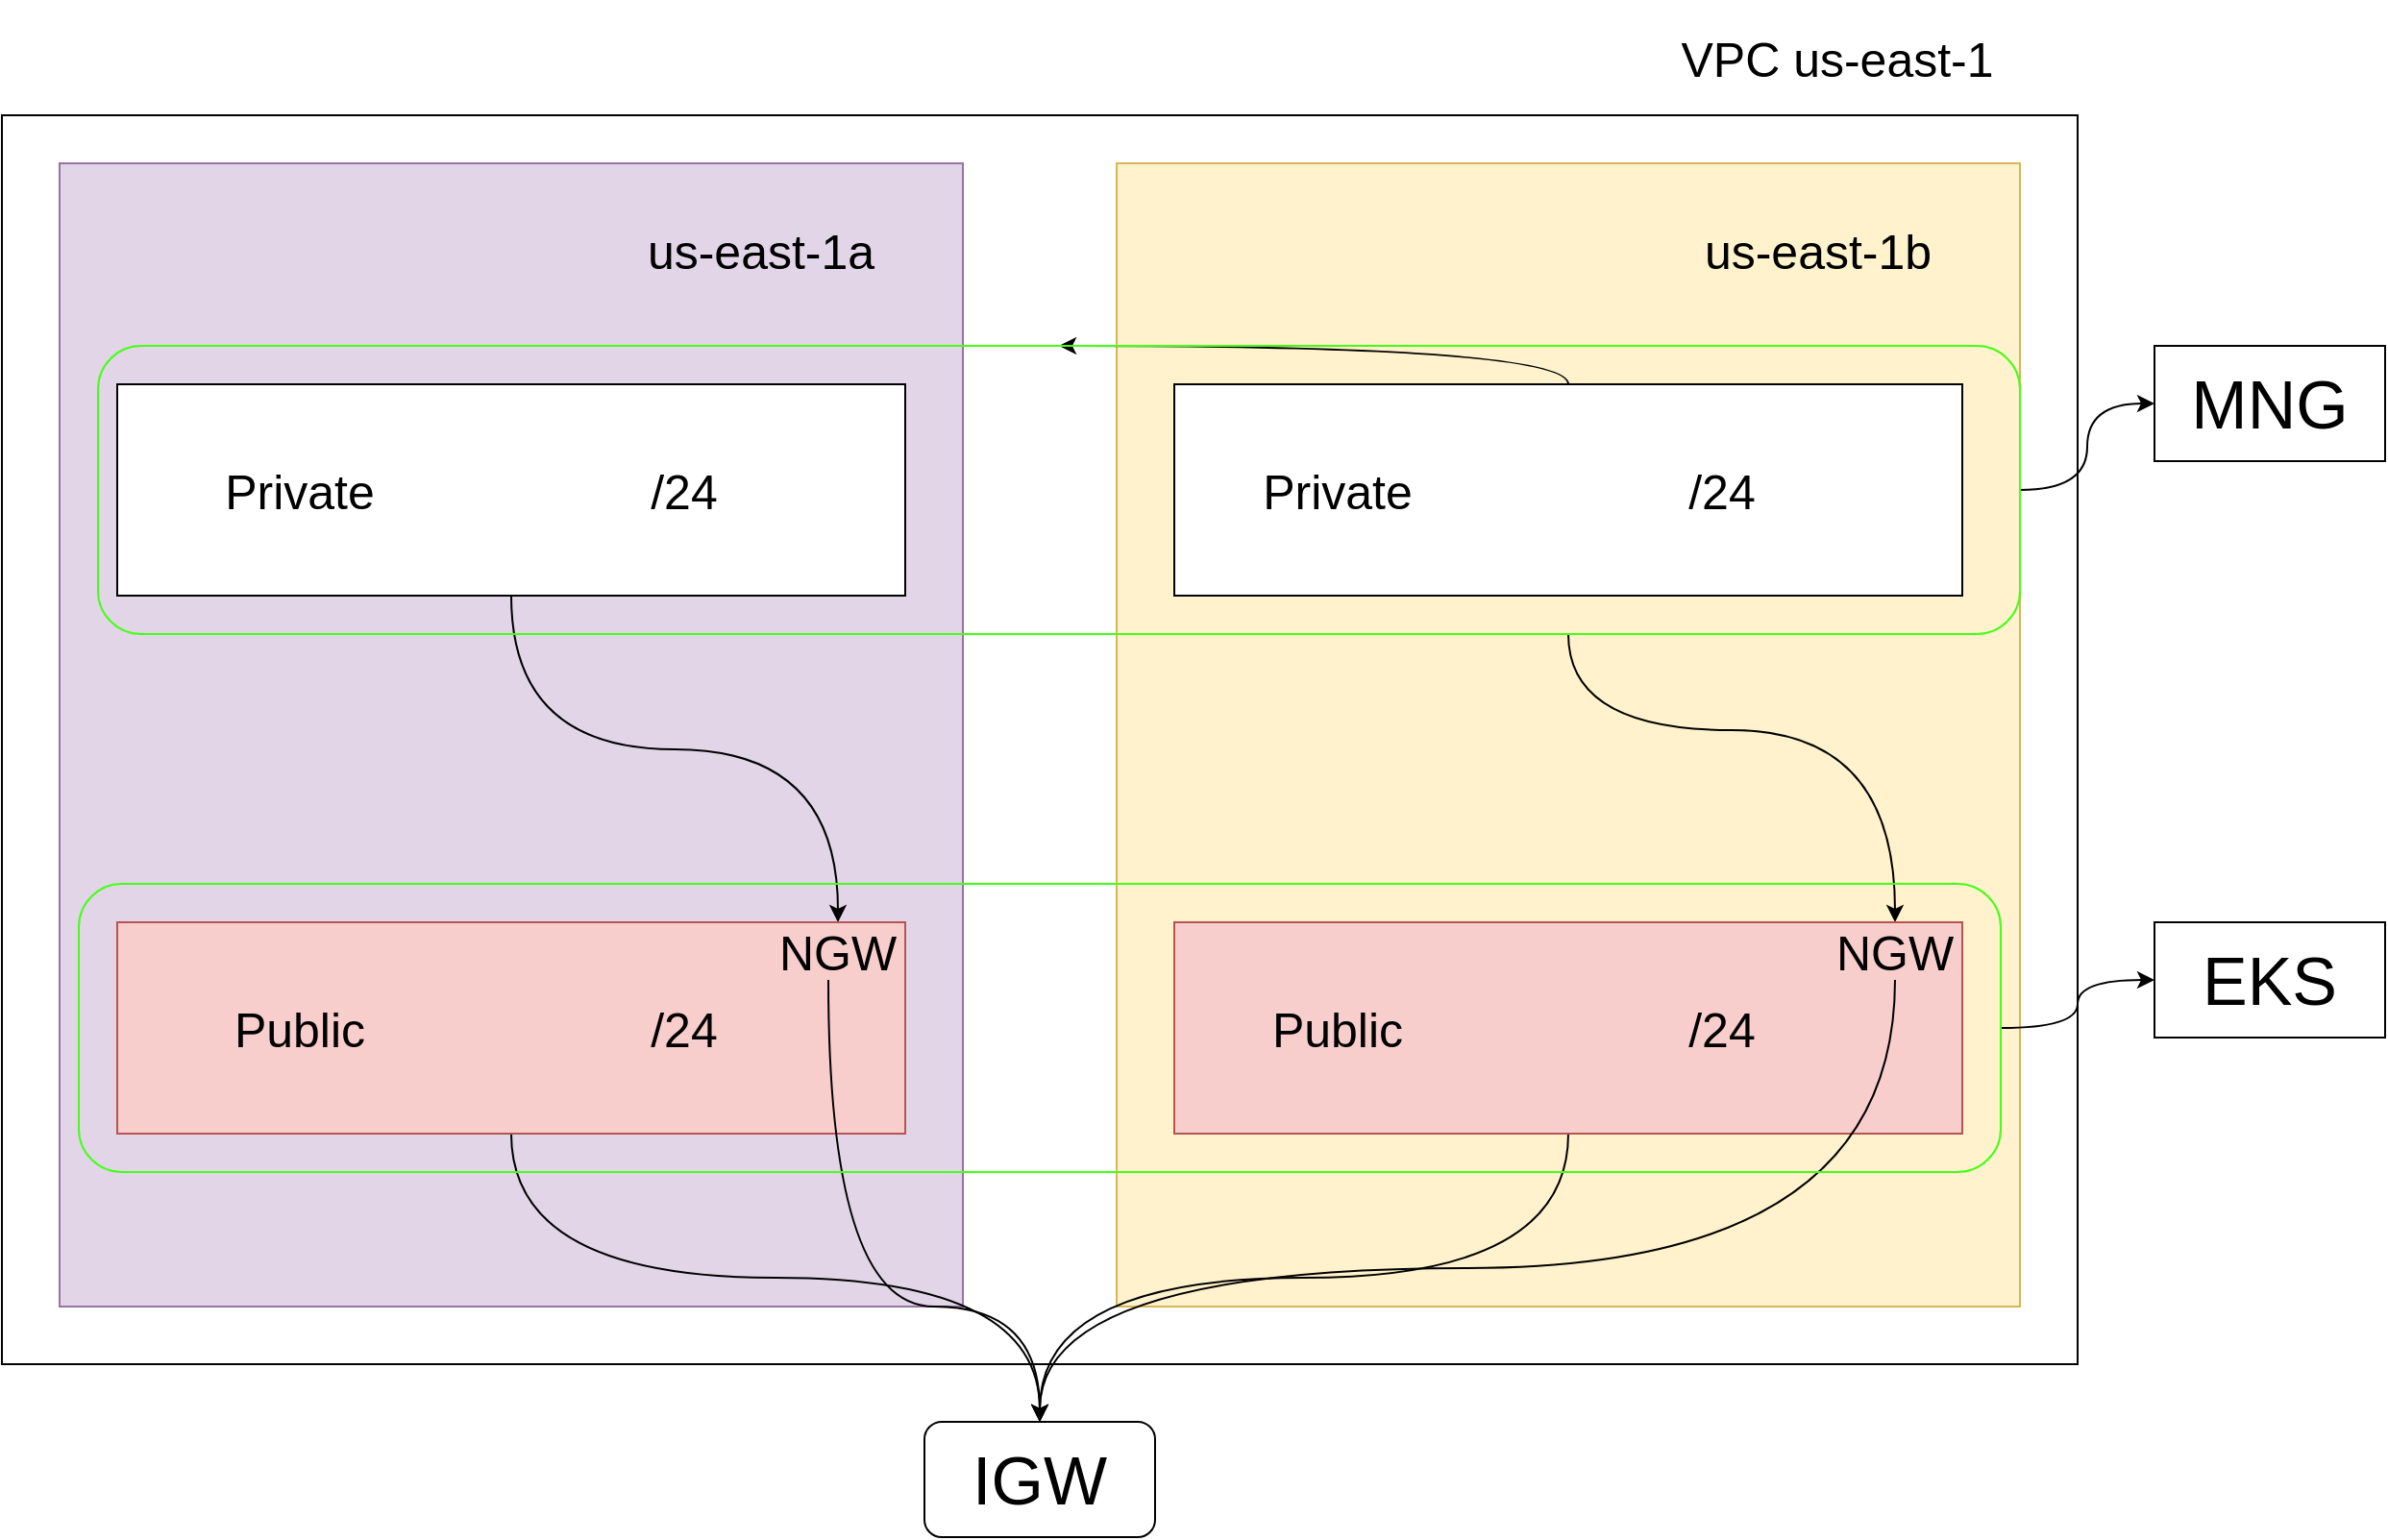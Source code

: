 <mxfile version="24.2.3" type="github">
  <diagram name="Página-1" id="DkrPr5InaJETtzTNmetu">
    <mxGraphModel dx="1687" dy="2037" grid="1" gridSize="10" guides="1" tooltips="1" connect="1" arrows="1" fold="1" page="1" pageScale="1" pageWidth="827" pageHeight="1169" math="0" shadow="0">
      <root>
        <mxCell id="0" />
        <mxCell id="1" parent="0" />
        <mxCell id="0_Ob8wM6RBk-nGS51ORE-1" value="" style="rounded=0;whiteSpace=wrap;html=1;" vertex="1" parent="1">
          <mxGeometry x="40" y="-800" width="1080" height="650" as="geometry" />
        </mxCell>
        <mxCell id="0_Ob8wM6RBk-nGS51ORE-2" value="" style="rounded=0;whiteSpace=wrap;html=1;fillColor=#e1d5e7;strokeColor=#9673a6;" vertex="1" parent="1">
          <mxGeometry x="70" y="-775" width="470" height="595" as="geometry" />
        </mxCell>
        <mxCell id="0_Ob8wM6RBk-nGS51ORE-3" value="" style="rounded=0;whiteSpace=wrap;html=1;fillColor=#fff2cc;strokeColor=#d6b656;" vertex="1" parent="1">
          <mxGeometry x="620" y="-775" width="470" height="595" as="geometry" />
        </mxCell>
        <mxCell id="0_Ob8wM6RBk-nGS51ORE-8" value="&lt;font style=&quot;font-size: 25px;&quot;&gt;us-east-1a&lt;/font&gt;" style="text;html=1;align=center;verticalAlign=middle;whiteSpace=wrap;rounded=0;" vertex="1" parent="1">
          <mxGeometry x="360" y="-760" width="150" height="60" as="geometry" />
        </mxCell>
        <mxCell id="0_Ob8wM6RBk-nGS51ORE-9" value="&lt;font style=&quot;font-size: 25px;&quot;&gt;us-east-1b&lt;/font&gt;" style="text;html=1;align=center;verticalAlign=middle;whiteSpace=wrap;rounded=0;" vertex="1" parent="1">
          <mxGeometry x="910" y="-760" width="150" height="60" as="geometry" />
        </mxCell>
        <mxCell id="0_Ob8wM6RBk-nGS51ORE-25" style="edgeStyle=orthogonalEdgeStyle;rounded=0;orthogonalLoop=1;jettySize=auto;html=1;entryX=0.5;entryY=0;entryDx=0;entryDy=0;strokeColor=default;align=center;verticalAlign=middle;fontFamily=Helvetica;fontSize=11;fontColor=default;labelBackgroundColor=default;endArrow=classic;curved=1;" edge="1" parent="1" source="0_Ob8wM6RBk-nGS51ORE-4" target="0_Ob8wM6RBk-nGS51ORE-18">
          <mxGeometry relative="1" as="geometry">
            <Array as="points">
              <mxPoint x="305" y="-470" />
              <mxPoint x="475" y="-470" />
            </Array>
          </mxGeometry>
        </mxCell>
        <mxCell id="0_Ob8wM6RBk-nGS51ORE-4" value="" style="rounded=0;whiteSpace=wrap;html=1;" vertex="1" parent="1">
          <mxGeometry x="100" y="-660" width="410" height="110" as="geometry" />
        </mxCell>
        <mxCell id="0_Ob8wM6RBk-nGS51ORE-37" style="edgeStyle=orthogonalEdgeStyle;rounded=0;orthogonalLoop=1;jettySize=auto;html=1;strokeColor=default;align=center;verticalAlign=middle;fontFamily=Helvetica;fontSize=11;fontColor=default;labelBackgroundColor=default;endArrow=classic;exitX=0.5;exitY=1;exitDx=0;exitDy=0;curved=1;entryX=0.5;entryY=0;entryDx=0;entryDy=0;" edge="1" parent="1" source="0_Ob8wM6RBk-nGS51ORE-5" target="0_Ob8wM6RBk-nGS51ORE-35">
          <mxGeometry relative="1" as="geometry">
            <mxPoint x="580" y="-150" as="targetPoint" />
          </mxGeometry>
        </mxCell>
        <mxCell id="0_Ob8wM6RBk-nGS51ORE-5" value="" style="rounded=0;whiteSpace=wrap;html=1;fillColor=#f8cecc;strokeColor=#b85450;" vertex="1" parent="1">
          <mxGeometry x="100" y="-380" width="410" height="110" as="geometry" />
        </mxCell>
        <mxCell id="0_Ob8wM6RBk-nGS51ORE-23" style="edgeStyle=orthogonalEdgeStyle;rounded=0;orthogonalLoop=1;jettySize=auto;html=1;entryX=0.5;entryY=0;entryDx=0;entryDy=0;curved=1;" edge="1" parent="1" source="0_Ob8wM6RBk-nGS51ORE-29" target="0_Ob8wM6RBk-nGS51ORE-19">
          <mxGeometry relative="1" as="geometry">
            <Array as="points">
              <mxPoint x="855" y="-480" />
              <mxPoint x="1025" y="-480" />
            </Array>
          </mxGeometry>
        </mxCell>
        <mxCell id="0_Ob8wM6RBk-nGS51ORE-6" value="" style="rounded=0;whiteSpace=wrap;html=1;" vertex="1" parent="1">
          <mxGeometry x="650" y="-660" width="410" height="110" as="geometry" />
        </mxCell>
        <mxCell id="0_Ob8wM6RBk-nGS51ORE-36" style="edgeStyle=orthogonalEdgeStyle;rounded=0;orthogonalLoop=1;jettySize=auto;html=1;strokeColor=default;align=center;verticalAlign=middle;fontFamily=Helvetica;fontSize=11;fontColor=default;labelBackgroundColor=default;endArrow=classic;exitX=0.5;exitY=1;exitDx=0;exitDy=0;curved=1;" edge="1" parent="1" source="0_Ob8wM6RBk-nGS51ORE-7" target="0_Ob8wM6RBk-nGS51ORE-35">
          <mxGeometry relative="1" as="geometry" />
        </mxCell>
        <mxCell id="0_Ob8wM6RBk-nGS51ORE-7" value="" style="rounded=0;whiteSpace=wrap;html=1;fillColor=#f8cecc;strokeColor=#b85450;" vertex="1" parent="1">
          <mxGeometry x="650" y="-380" width="410" height="110" as="geometry" />
        </mxCell>
        <mxCell id="0_Ob8wM6RBk-nGS51ORE-10" value="&lt;font style=&quot;font-size: 25px;&quot;&gt;Private&lt;/font&gt;" style="text;html=1;align=center;verticalAlign=middle;whiteSpace=wrap;rounded=0;" vertex="1" parent="1">
          <mxGeometry x="120" y="-635" width="150" height="60" as="geometry" />
        </mxCell>
        <mxCell id="0_Ob8wM6RBk-nGS51ORE-11" value="&lt;font style=&quot;font-size: 25px;&quot;&gt;Private&lt;/font&gt;" style="text;html=1;align=center;verticalAlign=middle;whiteSpace=wrap;rounded=0;" vertex="1" parent="1">
          <mxGeometry x="660" y="-635" width="150" height="60" as="geometry" />
        </mxCell>
        <mxCell id="0_Ob8wM6RBk-nGS51ORE-12" value="&lt;font style=&quot;font-size: 25px;&quot;&gt;Public&lt;/font&gt;" style="text;html=1;align=center;verticalAlign=middle;whiteSpace=wrap;rounded=0;" vertex="1" parent="1">
          <mxGeometry x="120" y="-355" width="150" height="60" as="geometry" />
        </mxCell>
        <mxCell id="0_Ob8wM6RBk-nGS51ORE-13" value="&lt;font style=&quot;font-size: 25px;&quot;&gt;Public&lt;/font&gt;" style="text;html=1;align=center;verticalAlign=middle;whiteSpace=wrap;rounded=0;" vertex="1" parent="1">
          <mxGeometry x="660" y="-355" width="150" height="60" as="geometry" />
        </mxCell>
        <mxCell id="0_Ob8wM6RBk-nGS51ORE-14" value="&lt;font style=&quot;font-size: 25px;&quot;&gt;/24&lt;/font&gt;" style="text;html=1;align=center;verticalAlign=middle;whiteSpace=wrap;rounded=0;" vertex="1" parent="1">
          <mxGeometry x="360" y="-620" width="70" height="30" as="geometry" />
        </mxCell>
        <mxCell id="0_Ob8wM6RBk-nGS51ORE-15" value="&lt;font style=&quot;font-size: 25px;&quot;&gt;/24&lt;/font&gt;" style="text;html=1;align=center;verticalAlign=middle;whiteSpace=wrap;rounded=0;" vertex="1" parent="1">
          <mxGeometry x="360" y="-340" width="70" height="30" as="geometry" />
        </mxCell>
        <mxCell id="0_Ob8wM6RBk-nGS51ORE-16" value="&lt;font style=&quot;font-size: 25px;&quot;&gt;/24&lt;/font&gt;" style="text;html=1;align=center;verticalAlign=middle;whiteSpace=wrap;rounded=0;" vertex="1" parent="1">
          <mxGeometry x="900" y="-340" width="70" height="30" as="geometry" />
        </mxCell>
        <mxCell id="0_Ob8wM6RBk-nGS51ORE-17" value="&lt;font style=&quot;font-size: 25px;&quot;&gt;/24&lt;/font&gt;" style="text;html=1;align=center;verticalAlign=middle;whiteSpace=wrap;rounded=0;" vertex="1" parent="1">
          <mxGeometry x="900" y="-620" width="70" height="30" as="geometry" />
        </mxCell>
        <mxCell id="0_Ob8wM6RBk-nGS51ORE-39" style="edgeStyle=orthogonalEdgeStyle;rounded=0;orthogonalLoop=1;jettySize=auto;html=1;strokeColor=default;align=center;verticalAlign=middle;fontFamily=Helvetica;fontSize=11;fontColor=default;labelBackgroundColor=default;endArrow=classic;curved=1;entryX=0.5;entryY=0;entryDx=0;entryDy=0;" edge="1" parent="1" source="0_Ob8wM6RBk-nGS51ORE-18" target="0_Ob8wM6RBk-nGS51ORE-35">
          <mxGeometry relative="1" as="geometry">
            <mxPoint x="580" y="-130" as="targetPoint" />
            <Array as="points">
              <mxPoint x="470" y="-180" />
              <mxPoint x="580" y="-180" />
            </Array>
          </mxGeometry>
        </mxCell>
        <mxCell id="0_Ob8wM6RBk-nGS51ORE-18" value="&lt;span style=&quot;font-size: 25px;&quot;&gt;NGW&lt;/span&gt;" style="text;html=1;align=center;verticalAlign=middle;whiteSpace=wrap;rounded=0;" vertex="1" parent="1">
          <mxGeometry x="440" y="-380" width="70" height="30" as="geometry" />
        </mxCell>
        <mxCell id="0_Ob8wM6RBk-nGS51ORE-38" style="edgeStyle=orthogonalEdgeStyle;rounded=0;orthogonalLoop=1;jettySize=auto;html=1;entryX=0.5;entryY=0;entryDx=0;entryDy=0;strokeColor=default;align=center;verticalAlign=middle;fontFamily=Helvetica;fontSize=11;fontColor=default;labelBackgroundColor=default;endArrow=classic;curved=1;" edge="1" parent="1" source="0_Ob8wM6RBk-nGS51ORE-19" target="0_Ob8wM6RBk-nGS51ORE-35">
          <mxGeometry relative="1" as="geometry">
            <Array as="points">
              <mxPoint x="1025" y="-200" />
              <mxPoint x="580" y="-200" />
            </Array>
          </mxGeometry>
        </mxCell>
        <mxCell id="0_Ob8wM6RBk-nGS51ORE-19" value="&lt;span style=&quot;font-size: 25px;&quot;&gt;NGW&lt;/span&gt;" style="text;html=1;align=center;verticalAlign=middle;whiteSpace=wrap;rounded=0;" vertex="1" parent="1">
          <mxGeometry x="990" y="-380" width="70" height="30" as="geometry" />
        </mxCell>
        <mxCell id="0_Ob8wM6RBk-nGS51ORE-28" value="&lt;font style=&quot;font-size: 35px;&quot;&gt;MNG&lt;/font&gt;" style="rounded=0;whiteSpace=wrap;html=1;fontFamily=Helvetica;fontSize=11;fontColor=default;labelBackgroundColor=default;" vertex="1" parent="1">
          <mxGeometry x="1160" y="-680" width="120" height="60" as="geometry" />
        </mxCell>
        <mxCell id="0_Ob8wM6RBk-nGS51ORE-30" style="edgeStyle=orthogonalEdgeStyle;rounded=0;orthogonalLoop=1;jettySize=auto;html=1;entryX=0;entryY=0.5;entryDx=0;entryDy=0;strokeColor=default;align=center;verticalAlign=middle;fontFamily=Helvetica;fontSize=11;fontColor=default;labelBackgroundColor=default;endArrow=classic;curved=1;" edge="1" parent="1" source="0_Ob8wM6RBk-nGS51ORE-29" target="0_Ob8wM6RBk-nGS51ORE-28">
          <mxGeometry relative="1" as="geometry" />
        </mxCell>
        <mxCell id="0_Ob8wM6RBk-nGS51ORE-33" style="edgeStyle=orthogonalEdgeStyle;rounded=0;orthogonalLoop=1;jettySize=auto;html=1;strokeColor=default;align=center;verticalAlign=middle;fontFamily=Helvetica;fontSize=11;fontColor=default;labelBackgroundColor=default;endArrow=classic;curved=1;" edge="1" parent="1" source="0_Ob8wM6RBk-nGS51ORE-31" target="0_Ob8wM6RBk-nGS51ORE-32">
          <mxGeometry relative="1" as="geometry" />
        </mxCell>
        <mxCell id="0_Ob8wM6RBk-nGS51ORE-31" value="" style="rounded=1;whiteSpace=wrap;html=1;fontFamily=Helvetica;fontSize=11;fontColor=default;labelBackgroundColor=default;fillColor=none;strokeColor=#45FF17;" vertex="1" parent="1">
          <mxGeometry x="80" y="-400" width="1000" height="150" as="geometry" />
        </mxCell>
        <mxCell id="0_Ob8wM6RBk-nGS51ORE-32" value="&lt;font style=&quot;font-size: 35px;&quot;&gt;EKS&lt;/font&gt;" style="rounded=0;whiteSpace=wrap;html=1;fontFamily=Helvetica;fontSize=11;fontColor=default;labelBackgroundColor=default;" vertex="1" parent="1">
          <mxGeometry x="1160" y="-380" width="120" height="60" as="geometry" />
        </mxCell>
        <mxCell id="0_Ob8wM6RBk-nGS51ORE-34" value="&lt;font style=&quot;font-size: 25px;&quot;&gt;VPC us-east-1&lt;/font&gt;" style="text;html=1;align=center;verticalAlign=middle;whiteSpace=wrap;rounded=0;" vertex="1" parent="1">
          <mxGeometry x="900" y="-860" width="190" height="60" as="geometry" />
        </mxCell>
        <mxCell id="0_Ob8wM6RBk-nGS51ORE-35" value="&lt;font style=&quot;font-size: 35px;&quot;&gt;IGW&lt;/font&gt;" style="rounded=1;whiteSpace=wrap;html=1;fontFamily=Helvetica;fontSize=11;fontColor=default;labelBackgroundColor=default;glass=0;shadow=0;" vertex="1" parent="1">
          <mxGeometry x="520" y="-120" width="120" height="60" as="geometry" />
        </mxCell>
        <mxCell id="0_Ob8wM6RBk-nGS51ORE-40" value="" style="edgeStyle=orthogonalEdgeStyle;rounded=0;orthogonalLoop=1;jettySize=auto;html=1;entryX=0.5;entryY=0;entryDx=0;entryDy=0;curved=1;" edge="1" parent="1" source="0_Ob8wM6RBk-nGS51ORE-6" target="0_Ob8wM6RBk-nGS51ORE-29">
          <mxGeometry relative="1" as="geometry">
            <mxPoint x="855" y="-550" as="sourcePoint" />
            <mxPoint x="1025" y="-380" as="targetPoint" />
            <Array as="points" />
          </mxGeometry>
        </mxCell>
        <mxCell id="0_Ob8wM6RBk-nGS51ORE-29" value="" style="rounded=1;whiteSpace=wrap;html=1;fontFamily=Helvetica;fontSize=11;fontColor=default;labelBackgroundColor=default;fillColor=none;strokeColor=#45FF17;" vertex="1" parent="1">
          <mxGeometry x="90" y="-680" width="1000" height="150" as="geometry" />
        </mxCell>
      </root>
    </mxGraphModel>
  </diagram>
</mxfile>
